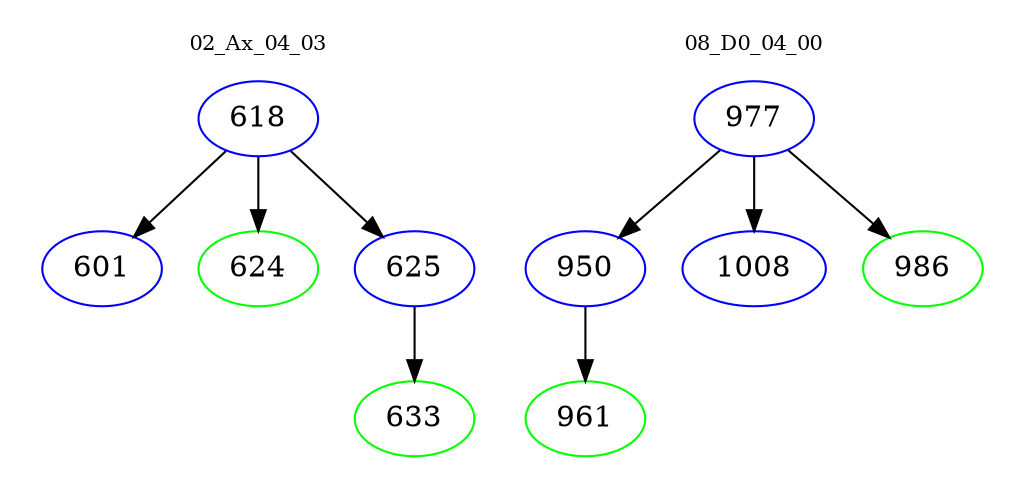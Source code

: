 digraph{
subgraph cluster_0 {
color = white
label = "02_Ax_04_03";
fontsize=10;
T0_618 [label="618", color="blue"]
T0_618 -> T0_601 [color="black"]
T0_601 [label="601", color="blue"]
T0_618 -> T0_624 [color="black"]
T0_624 [label="624", color="green"]
T0_618 -> T0_625 [color="black"]
T0_625 [label="625", color="blue"]
T0_625 -> T0_633 [color="black"]
T0_633 [label="633", color="green"]
}
subgraph cluster_1 {
color = white
label = "08_D0_04_00";
fontsize=10;
T1_977 [label="977", color="blue"]
T1_977 -> T1_950 [color="black"]
T1_950 [label="950", color="blue"]
T1_950 -> T1_961 [color="black"]
T1_961 [label="961", color="green"]
T1_977 -> T1_1008 [color="black"]
T1_1008 [label="1008", color="blue"]
T1_977 -> T1_986 [color="black"]
T1_986 [label="986", color="green"]
}
}

